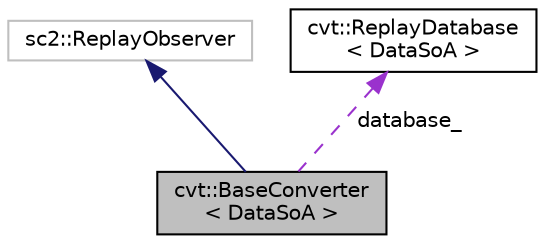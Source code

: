 digraph "cvt::BaseConverter&lt; DataSoA &gt;"
{
 // LATEX_PDF_SIZE
  edge [fontname="Helvetica",fontsize="10",labelfontname="Helvetica",labelfontsize="10"];
  node [fontname="Helvetica",fontsize="10",shape=record];
  Node1 [label="cvt::BaseConverter\l\< DataSoA \>",height=0.2,width=0.4,color="black", fillcolor="grey75", style="filled", fontcolor="black",tooltip="Base replay observer and converter that implements functions common to all the other sampling variant..."];
  Node2 -> Node1 [dir="back",color="midnightblue",fontsize="10",style="solid",fontname="Helvetica"];
  Node2 [label="sc2::ReplayObserver",height=0.2,width=0.4,color="grey75", fillcolor="white", style="filled",tooltip=" "];
  Node3 -> Node1 [dir="back",color="darkorchid3",fontsize="10",style="dashed",label=" database_" ,fontname="Helvetica"];
  Node3 [label="cvt::ReplayDatabase\l\< DataSoA \>",height=0.2,width=0.4,color="black", fillcolor="white", style="filled",URL="$d2/dad/classcvt_1_1ReplayDatabase.html",tooltip=" "];
}
